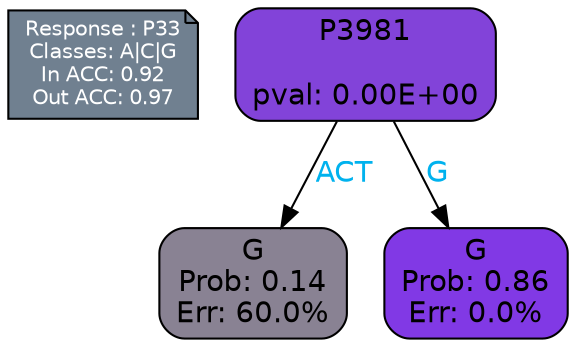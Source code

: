 digraph Tree {
node [shape=box, style="filled, rounded", color="black", fontname=helvetica] ;
graph [ranksep=equally, splines=polylines, bgcolor=transparent, dpi=600] ;
edge [fontname=helvetica] ;
LEGEND [label="Response : P33
Classes: A|C|G
In ACC: 0.92
Out ACC: 0.97
",shape=note,align=left,style=filled,fillcolor="slategray",fontcolor="white",fontsize=10];1 [label="P3981

pval: 0.00E+00", fillcolor="#8243d9"] ;
2 [label="G
Prob: 0.14
Err: 60.0%", fillcolor="#898293"] ;
3 [label="G
Prob: 0.86
Err: 0.0%", fillcolor="#8139e5"] ;
1 -> 2 [label="ACT",fontcolor=deepskyblue2] ;
1 -> 3 [label="G",fontcolor=deepskyblue2] ;
{rank = same; 2;3;}{rank = same; LEGEND;1;}}